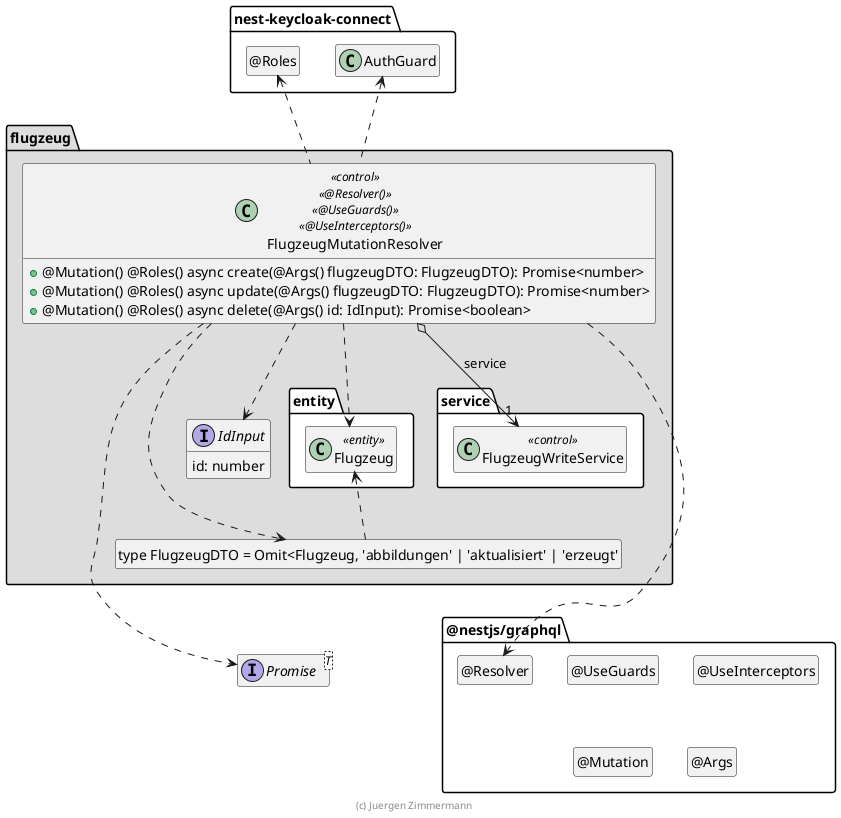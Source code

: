 ' Copyright (C) 2019 - present Juergen Zimmermann, Hochschule Karlsruhe
'
' This program is free software: you can redistribute it and/or modify
' it under the terms of the GNU General Public License as published by
' the Free Software Foundation, either version 3 of the License, or
' (at your option) any later version.
'
' This program is distributed in the hope that it will be useful,
' but WITHOUT ANY WARRANTY; without even the implied warranty of
' MERCHANTABILITY or FITNESS FOR A PARTICULAR PURPOSE.  See the
' GNU General Public License for more details.
'
' You should have received a copy of the GNU General Public License
' along with this program.  If not, see <https://www.gnu.org/licenses/>.

' Preview durch <Alt>d

@startuml Controller-Klasse

interface Promise<T>

package @nestjs/graphql {
  class "@Resolver" as Resolver
  hide Resolver circle

  class "@UseGuards" as UseGuards
  hide UseGuards circle

  class "@UseInterceptors" as UseInterceptors
  hide UseInterceptors circle

  class "@Mutation" as Mutation
  hide Mutation circle

  class "@Args" as Args
  hide Args circle
}

package nest-keycloak-connect {
  class AuthGuard

  class "@Roles" as Roles
  hide Roles circle
}

package flugzeug #DDDDDD {
  package entity #FFFFFF {
    class Flugzeug <<entity>>
  }

  package service #FFFFFF {
    class FlugzeugWriteService << control >>
  }

  class "type FlugzeugDTO = Omit<Flugzeug, 'abbildungen' | 'aktualisiert' | 'erzeugt'" as FlugzeugDTO
  hide FlugzeugDTO circle

    interface IdInput {
        id: number
    }

  class FlugzeugMutationResolver << control >> << @Resolver() >> << @UseGuards() >> << @UseInterceptors() >> {
    + @Mutation() @Roles() async create(@Args() flugzeugDTO: FlugzeugDTO): Promise<number>
    + @Mutation() @Roles() async update(@Args() flugzeugDTO: FlugzeugDTO): Promise<number>
    + @Mutation() @Roles() async delete(@Args() id: IdInput): Promise<boolean>
  }

  FlugzeugMutationResolver o-down-> "1" FlugzeugWriteService : service

  FlugzeugMutationResolver ..> Flugzeug
  FlugzeugMutationResolver ..> FlugzeugDTO
  FlugzeugMutationResolver ..> IdInput
  FlugzeugDTO .up.> Flugzeug
  FlugzeugMutationResolver ..> Promise
  FlugzeugMutationResolver ..> Resolver

  FlugzeugMutationResolver .up.> AuthGuard
  FlugzeugMutationResolver .up.> Roles

  FlugzeugDTO .[hidden].> Promise
  FlugzeugDTO .[hidden].> Resolver
}

hide empty members

footer (c) Juergen Zimmermann

@enduml
